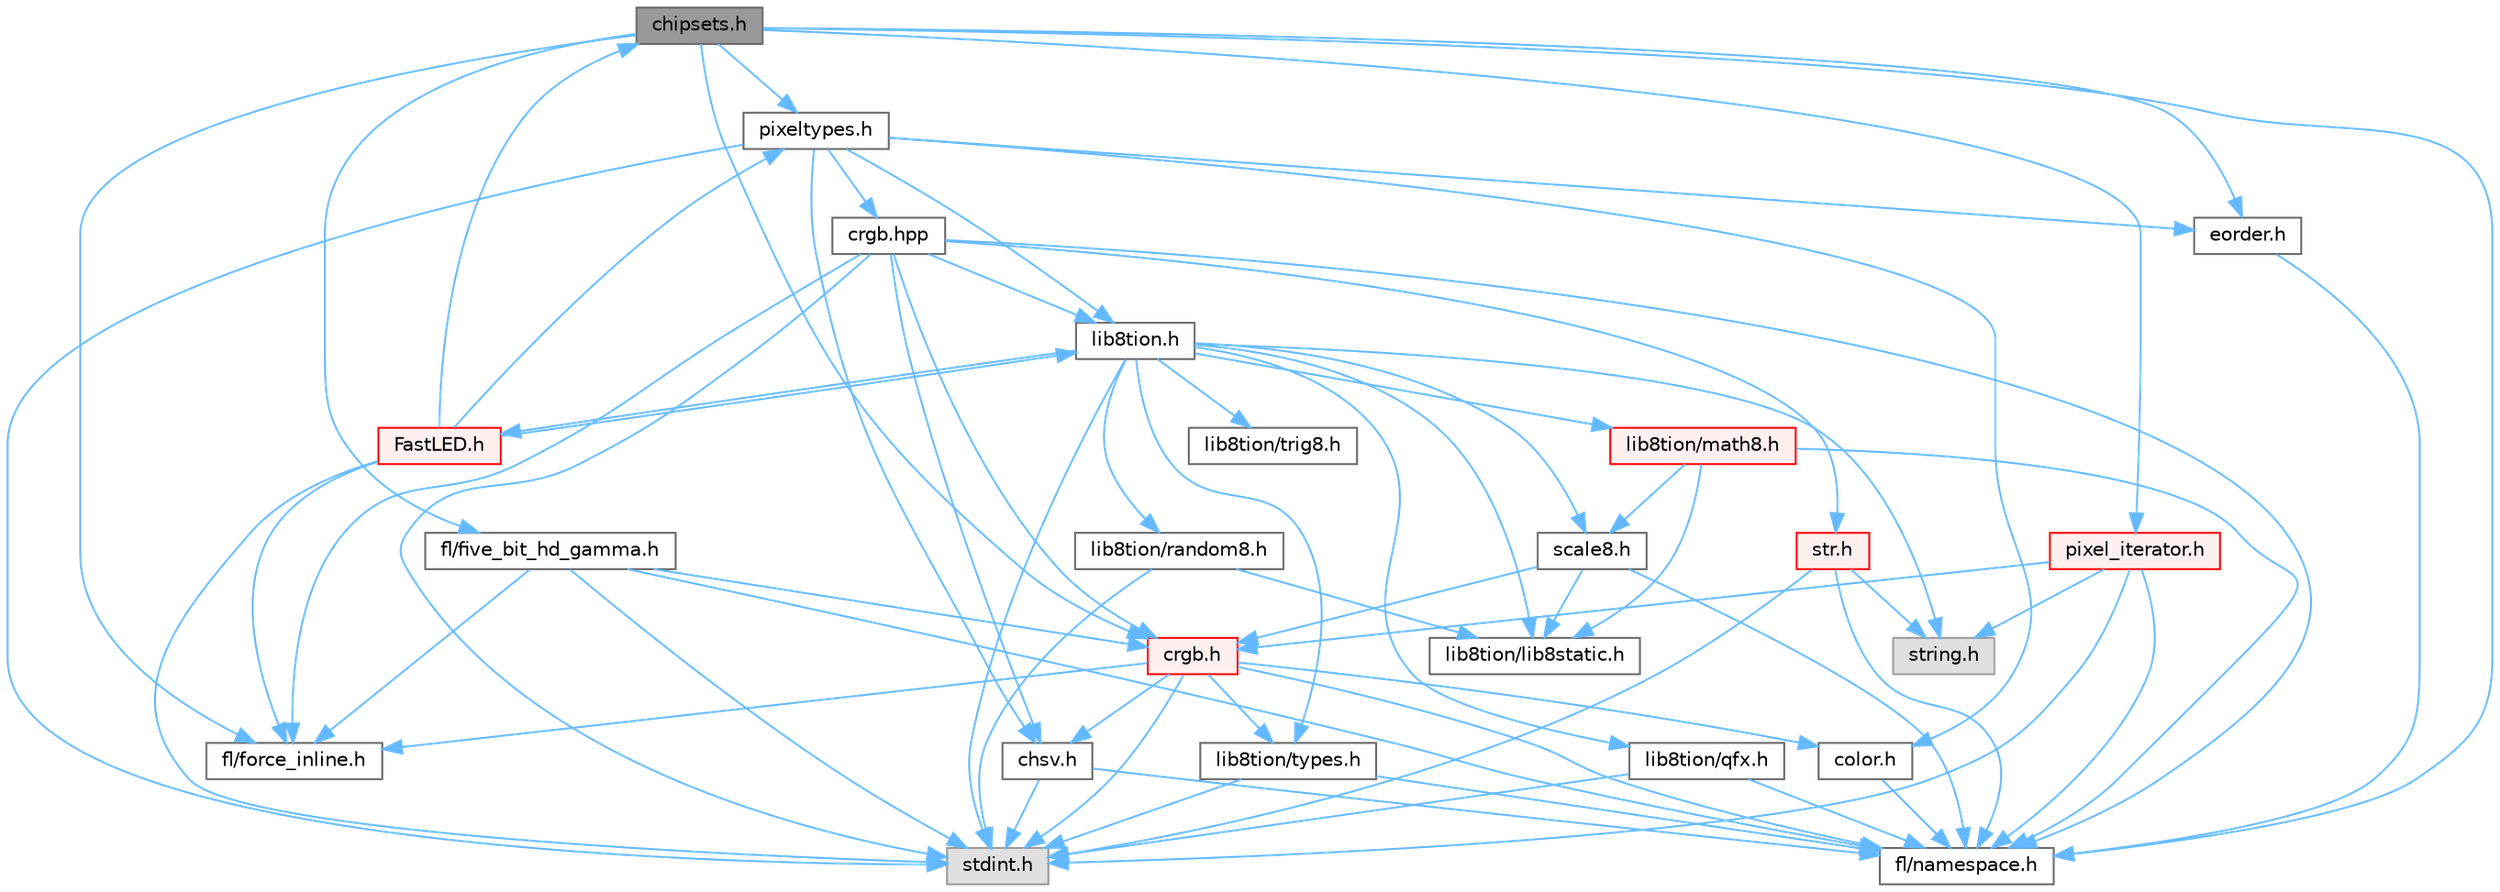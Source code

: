 digraph "chipsets.h"
{
 // INTERACTIVE_SVG=YES
 // LATEX_PDF_SIZE
  bgcolor="transparent";
  edge [fontname=Helvetica,fontsize=10,labelfontname=Helvetica,labelfontsize=10];
  node [fontname=Helvetica,fontsize=10,shape=box,height=0.2,width=0.4];
  Node1 [id="Node000001",label="chipsets.h",height=0.2,width=0.4,color="gray40", fillcolor="grey60", style="filled", fontcolor="black",tooltip="Contains the bulk of the definitions for the various LED chipsets supported."];
  Node1 -> Node2 [id="edge1_Node000001_Node000002",color="steelblue1",style="solid",tooltip=" "];
  Node2 [id="Node000002",label="pixeltypes.h",height=0.2,width=0.4,color="grey40", fillcolor="white", style="filled",URL="$d2/dba/pixeltypes_8h.html",tooltip="Includes defintions for RGB and HSV pixels."];
  Node2 -> Node3 [id="edge2_Node000002_Node000003",color="steelblue1",style="solid",tooltip=" "];
  Node3 [id="Node000003",label="stdint.h",height=0.2,width=0.4,color="grey60", fillcolor="#E0E0E0", style="filled",tooltip=" "];
  Node2 -> Node4 [id="edge3_Node000002_Node000004",color="steelblue1",style="solid",tooltip=" "];
  Node4 [id="Node000004",label="lib8tion.h",height=0.2,width=0.4,color="grey40", fillcolor="white", style="filled",URL="$df/da5/lib8tion_8h.html",tooltip="Fast, efficient 8-bit math functions specifically designed for high-performance LED programming."];
  Node4 -> Node5 [id="edge4_Node000004_Node000005",color="steelblue1",style="solid",tooltip=" "];
  Node5 [id="Node000005",label="FastLED.h",height=0.2,width=0.4,color="red", fillcolor="#FFF0F0", style="filled",URL="$db/d97/_fast_l_e_d_8h.html",tooltip="central include file for FastLED, defines the CFastLED class/object"];
  Node5 -> Node3 [id="edge5_Node000005_Node000003",color="steelblue1",style="solid",tooltip=" "];
  Node5 -> Node8 [id="edge6_Node000005_Node000008",color="steelblue1",style="solid",tooltip=" "];
  Node8 [id="Node000008",label="fl/force_inline.h",height=0.2,width=0.4,color="grey40", fillcolor="white", style="filled",URL="$d8/d2d/fl_2force__inline_8h.html",tooltip=" "];
  Node5 -> Node4 [id="edge7_Node000005_Node000004",color="steelblue1",style="solid",tooltip=" "];
  Node5 -> Node2 [id="edge8_Node000005_Node000002",color="steelblue1",style="solid",tooltip=" "];
  Node5 -> Node1 [id="edge9_Node000005_Node000001",color="steelblue1",style="solid",tooltip=" "];
  Node4 -> Node27 [id="edge10_Node000004_Node000027",color="steelblue1",style="solid",tooltip=" "];
  Node27 [id="Node000027",label="lib8tion/types.h",height=0.2,width=0.4,color="grey40", fillcolor="white", style="filled",URL="$d9/ddf/lib8tion_2types_8h.html",tooltip="Defines fractional types used for lib8tion functions."];
  Node27 -> Node3 [id="edge11_Node000027_Node000003",color="steelblue1",style="solid",tooltip=" "];
  Node27 -> Node13 [id="edge12_Node000027_Node000013",color="steelblue1",style="solid",tooltip=" "];
  Node13 [id="Node000013",label="fl/namespace.h",height=0.2,width=0.4,color="grey40", fillcolor="white", style="filled",URL="$df/d2a/namespace_8h.html",tooltip="Implements the FastLED namespace macros."];
  Node4 -> Node3 [id="edge13_Node000004_Node000003",color="steelblue1",style="solid",tooltip=" "];
  Node4 -> Node74 [id="edge14_Node000004_Node000074",color="steelblue1",style="solid",tooltip=" "];
  Node74 [id="Node000074",label="lib8tion/lib8static.h",height=0.2,width=0.4,color="grey40", fillcolor="white", style="filled",URL="$d4/d7a/lib8static_8h.html",tooltip="Defines static inlining macros for lib8tion functions."];
  Node4 -> Node70 [id="edge15_Node000004_Node000070",color="steelblue1",style="solid",tooltip=" "];
  Node70 [id="Node000070",label="lib8tion/qfx.h",height=0.2,width=0.4,color="grey40", fillcolor="white", style="filled",URL="$d2/d19/qfx_8h.html",tooltip=" "];
  Node70 -> Node3 [id="edge16_Node000070_Node000003",color="steelblue1",style="solid",tooltip=" "];
  Node70 -> Node13 [id="edge17_Node000070_Node000013",color="steelblue1",style="solid",tooltip=" "];
  Node4 -> Node31 [id="edge18_Node000004_Node000031",color="steelblue1",style="solid",tooltip=" "];
  Node31 [id="Node000031",label="string.h",height=0.2,width=0.4,color="grey60", fillcolor="#E0E0E0", style="filled",tooltip=" "];
  Node4 -> Node75 [id="edge19_Node000004_Node000075",color="steelblue1",style="solid",tooltip=" "];
  Node75 [id="Node000075",label="lib8tion/math8.h",height=0.2,width=0.4,color="red", fillcolor="#FFF0F0", style="filled",URL="$d5/dd1/math8_8h.html",tooltip="Fast, efficient 8-bit math functions specifically designed for high-performance LED programming."];
  Node75 -> Node76 [id="edge20_Node000075_Node000076",color="steelblue1",style="solid",tooltip=" "];
  Node76 [id="Node000076",label="scale8.h",height=0.2,width=0.4,color="grey40", fillcolor="white", style="filled",URL="$db/d91/scale8_8h.html",tooltip="Fast, efficient 8-bit scaling functions specifically designed for high-performance LED programming."];
  Node76 -> Node74 [id="edge21_Node000076_Node000074",color="steelblue1",style="solid",tooltip=" "];
  Node76 -> Node25 [id="edge22_Node000076_Node000025",color="steelblue1",style="solid",tooltip=" "];
  Node25 [id="Node000025",label="crgb.h",height=0.2,width=0.4,color="red", fillcolor="#FFF0F0", style="filled",URL="$db/dd1/crgb_8h.html",tooltip="Defines the red, green, and blue (RGB) pixel struct."];
  Node25 -> Node3 [id="edge23_Node000025_Node000003",color="steelblue1",style="solid",tooltip=" "];
  Node25 -> Node26 [id="edge24_Node000025_Node000026",color="steelblue1",style="solid",tooltip=" "];
  Node26 [id="Node000026",label="chsv.h",height=0.2,width=0.4,color="grey40", fillcolor="white", style="filled",URL="$d8/dd0/chsv_8h.html",tooltip="Defines the hue, saturation, and value (HSV) pixel struct."];
  Node26 -> Node3 [id="edge25_Node000026_Node000003",color="steelblue1",style="solid",tooltip=" "];
  Node26 -> Node13 [id="edge26_Node000026_Node000013",color="steelblue1",style="solid",tooltip=" "];
  Node25 -> Node13 [id="edge27_Node000025_Node000013",color="steelblue1",style="solid",tooltip=" "];
  Node25 -> Node20 [id="edge28_Node000025_Node000020",color="steelblue1",style="solid",tooltip=" "];
  Node20 [id="Node000020",label="color.h",height=0.2,width=0.4,color="grey40", fillcolor="white", style="filled",URL="$d2/d6b/src_2color_8h.html",tooltip="Contains definitions for color correction and temperature."];
  Node20 -> Node13 [id="edge29_Node000020_Node000013",color="steelblue1",style="solid",tooltip=" "];
  Node25 -> Node27 [id="edge30_Node000025_Node000027",color="steelblue1",style="solid",tooltip=" "];
  Node25 -> Node8 [id="edge31_Node000025_Node000008",color="steelblue1",style="solid",tooltip=" "];
  Node76 -> Node13 [id="edge32_Node000076_Node000013",color="steelblue1",style="solid",tooltip=" "];
  Node75 -> Node74 [id="edge33_Node000075_Node000074",color="steelblue1",style="solid",tooltip=" "];
  Node75 -> Node13 [id="edge34_Node000075_Node000013",color="steelblue1",style="solid",tooltip=" "];
  Node4 -> Node76 [id="edge35_Node000004_Node000076",color="steelblue1",style="solid",tooltip=" "];
  Node4 -> Node78 [id="edge36_Node000004_Node000078",color="steelblue1",style="solid",tooltip=" "];
  Node78 [id="Node000078",label="lib8tion/random8.h",height=0.2,width=0.4,color="grey40", fillcolor="white", style="filled",URL="$d9/dfa/random8_8h.html",tooltip="Fast, efficient random number generators specifically designed for high-performance LED programming."];
  Node78 -> Node3 [id="edge37_Node000078_Node000003",color="steelblue1",style="solid",tooltip=" "];
  Node78 -> Node74 [id="edge38_Node000078_Node000074",color="steelblue1",style="solid",tooltip=" "];
  Node4 -> Node79 [id="edge39_Node000004_Node000079",color="steelblue1",style="solid",tooltip=" "];
  Node79 [id="Node000079",label="lib8tion/trig8.h",height=0.2,width=0.4,color="grey40", fillcolor="white", style="filled",URL="$d3/db9/trig8_8h.html",tooltip="Fast, efficient 8-bit trigonometry functions specifically designed for high-performance LED programmi..."];
  Node2 -> Node20 [id="edge40_Node000002_Node000020",color="steelblue1",style="solid",tooltip=" "];
  Node2 -> Node21 [id="edge41_Node000002_Node000021",color="steelblue1",style="solid",tooltip=" "];
  Node21 [id="Node000021",label="eorder.h",height=0.2,width=0.4,color="grey40", fillcolor="white", style="filled",URL="$db/d07/eorder_8h.html",tooltip="Defines color channel ordering enumerations."];
  Node21 -> Node13 [id="edge42_Node000021_Node000013",color="steelblue1",style="solid",tooltip=" "];
  Node2 -> Node26 [id="edge43_Node000002_Node000026",color="steelblue1",style="solid",tooltip=" "];
  Node2 -> Node80 [id="edge44_Node000002_Node000080",color="steelblue1",style="solid",tooltip=" "];
  Node80 [id="Node000080",label="crgb.hpp",height=0.2,width=0.4,color="grey40", fillcolor="white", style="filled",URL="$d0/d4b/crgb_8hpp.html",tooltip="Defines utility functions for the red, green, and blue (RGB) pixel struct."];
  Node80 -> Node3 [id="edge45_Node000080_Node000003",color="steelblue1",style="solid",tooltip=" "];
  Node80 -> Node26 [id="edge46_Node000080_Node000026",color="steelblue1",style="solid",tooltip=" "];
  Node80 -> Node25 [id="edge47_Node000080_Node000025",color="steelblue1",style="solid",tooltip=" "];
  Node80 -> Node4 [id="edge48_Node000080_Node000004",color="steelblue1",style="solid",tooltip=" "];
  Node80 -> Node13 [id="edge49_Node000080_Node000013",color="steelblue1",style="solid",tooltip=" "];
  Node80 -> Node8 [id="edge50_Node000080_Node000008",color="steelblue1",style="solid",tooltip=" "];
  Node80 -> Node52 [id="edge51_Node000080_Node000052",color="steelblue1",style="solid",tooltip=" "];
  Node52 [id="Node000052",label="str.h",height=0.2,width=0.4,color="red", fillcolor="#FFF0F0", style="filled",URL="$dc/d0e/fl_2str_8h.html",tooltip=" "];
  Node52 -> Node31 [id="edge52_Node000052_Node000031",color="steelblue1",style="solid",tooltip=" "];
  Node52 -> Node3 [id="edge53_Node000052_Node000003",color="steelblue1",style="solid",tooltip=" "];
  Node52 -> Node13 [id="edge54_Node000052_Node000013",color="steelblue1",style="solid",tooltip=" "];
  Node1 -> Node24 [id="edge55_Node000001_Node000024",color="steelblue1",style="solid",tooltip=" "];
  Node24 [id="Node000024",label="fl/five_bit_hd_gamma.h",height=0.2,width=0.4,color="grey40", fillcolor="white", style="filled",URL="$dc/d44/five__bit__hd__gamma_8h.html",tooltip="Declares functions for five-bit gamma correction."];
  Node24 -> Node3 [id="edge56_Node000024_Node000003",color="steelblue1",style="solid",tooltip=" "];
  Node24 -> Node13 [id="edge57_Node000024_Node000013",color="steelblue1",style="solid",tooltip=" "];
  Node24 -> Node8 [id="edge58_Node000024_Node000008",color="steelblue1",style="solid",tooltip=" "];
  Node24 -> Node25 [id="edge59_Node000024_Node000025",color="steelblue1",style="solid",tooltip=" "];
  Node1 -> Node8 [id="edge60_Node000001_Node000008",color="steelblue1",style="solid",tooltip=" "];
  Node1 -> Node30 [id="edge61_Node000001_Node000030",color="steelblue1",style="solid",tooltip=" "];
  Node30 [id="Node000030",label="pixel_iterator.h",height=0.2,width=0.4,color="red", fillcolor="#FFF0F0", style="filled",URL="$d8/d6c/pixel__iterator_8h.html",tooltip="Non-templated low level pixel data writing class."];
  Node30 -> Node3 [id="edge62_Node000030_Node000003",color="steelblue1",style="solid",tooltip=" "];
  Node30 -> Node31 [id="edge63_Node000030_Node000031",color="steelblue1",style="solid",tooltip=" "];
  Node30 -> Node13 [id="edge64_Node000030_Node000013",color="steelblue1",style="solid",tooltip=" "];
  Node30 -> Node25 [id="edge65_Node000030_Node000025",color="steelblue1",style="solid",tooltip=" "];
  Node1 -> Node25 [id="edge66_Node000001_Node000025",color="steelblue1",style="solid",tooltip=" "];
  Node1 -> Node21 [id="edge67_Node000001_Node000021",color="steelblue1",style="solid",tooltip=" "];
  Node1 -> Node13 [id="edge68_Node000001_Node000013",color="steelblue1",style="solid",tooltip=" "];
}
